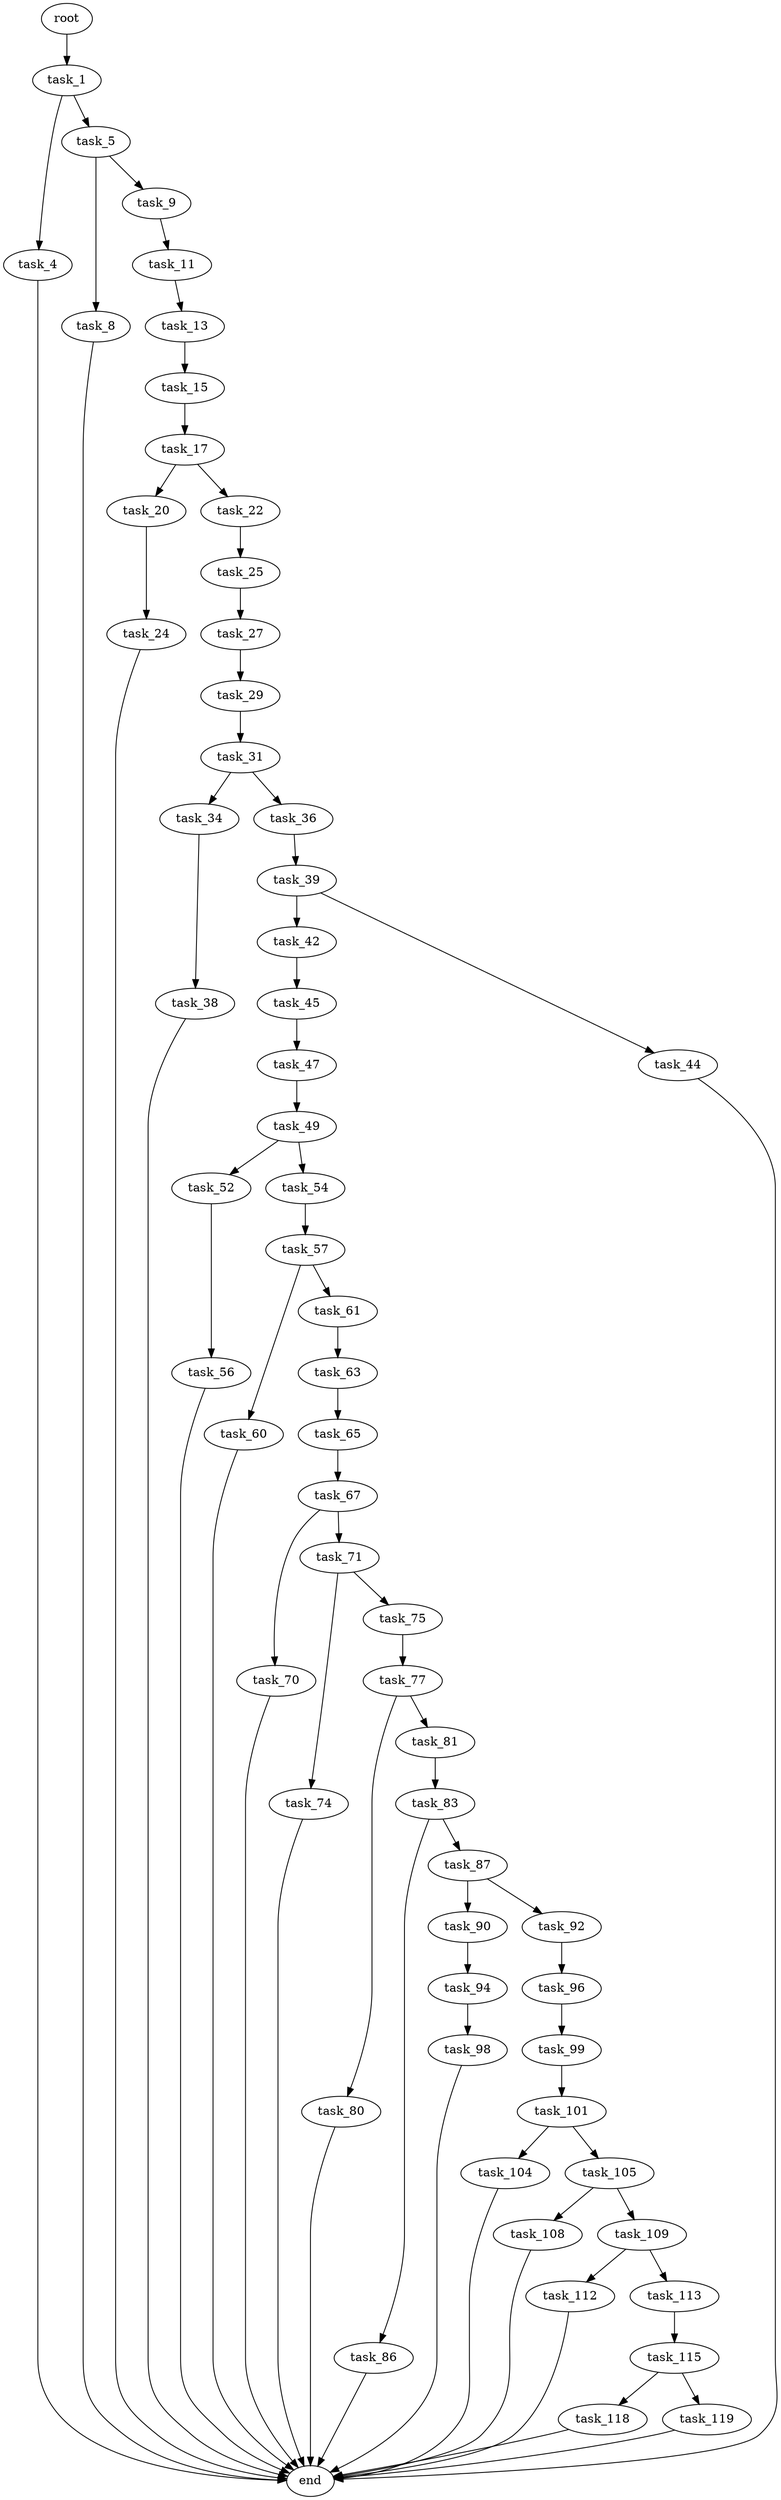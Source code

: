 digraph G {
  root [size="0.000000"];
  task_1 [size="28991029248.000000"];
  task_4 [size="28991029248.000000"];
  task_5 [size="1233157672.000000"];
  end [size="0.000000"];
  task_8 [size="4190205870.000000"];
  task_9 [size="52927397212.000000"];
  task_11 [size="128392546152.000000"];
  task_13 [size="782757789696.000000"];
  task_15 [size="300904763058.000000"];
  task_17 [size="27182592791.000000"];
  task_20 [size="36760525508.000000"];
  task_22 [size="14636987988.000000"];
  task_24 [size="231928233984.000000"];
  task_25 [size="994993338539.000000"];
  task_27 [size="28991029248.000000"];
  task_29 [size="231928233984.000000"];
  task_31 [size="8589934592.000000"];
  task_34 [size="782757789696.000000"];
  task_36 [size="782757789696.000000"];
  task_38 [size="5449882470.000000"];
  task_39 [size="521002166880.000000"];
  task_42 [size="8589934592.000000"];
  task_44 [size="782757789696.000000"];
  task_45 [size="719833465509.000000"];
  task_47 [size="3633521666.000000"];
  task_49 [size="231928233984.000000"];
  task_52 [size="431739541792.000000"];
  task_54 [size="549755813888.000000"];
  task_56 [size="41814104145.000000"];
  task_57 [size="8589934592.000000"];
  task_60 [size="141789666924.000000"];
  task_61 [size="549755813888.000000"];
  task_63 [size="5285326968.000000"];
  task_65 [size="34692036396.000000"];
  task_67 [size="8589934592.000000"];
  task_70 [size="25596827313.000000"];
  task_71 [size="68719476736.000000"];
  task_74 [size="134217728000.000000"];
  task_75 [size="68719476736.000000"];
  task_77 [size="8073001797.000000"];
  task_80 [size="20048833068.000000"];
  task_81 [size="7366491318.000000"];
  task_83 [size="1865135658.000000"];
  task_86 [size="13951051335.000000"];
  task_87 [size="231928233984.000000"];
  task_90 [size="368293445632.000000"];
  task_92 [size="1073741824000.000000"];
  task_94 [size="25104568726.000000"];
  task_96 [size="817334454954.000000"];
  task_98 [size="752337484665.000000"];
  task_99 [size="30926027416.000000"];
  task_101 [size="8589934592.000000"];
  task_104 [size="1646446199.000000"];
  task_105 [size="6364060666.000000"];
  task_108 [size="312687584962.000000"];
  task_109 [size="8401219068.000000"];
  task_112 [size="166713846540.000000"];
  task_113 [size="48951933303.000000"];
  task_115 [size="14749004610.000000"];
  task_118 [size="5106315540.000000"];
  task_119 [size="68719476736.000000"];

  root -> task_1 [size="1.000000"];
  task_1 -> task_4 [size="75497472.000000"];
  task_1 -> task_5 [size="75497472.000000"];
  task_4 -> end [size="1.000000"];
  task_5 -> task_8 [size="33554432.000000"];
  task_5 -> task_9 [size="33554432.000000"];
  task_8 -> end [size="1.000000"];
  task_9 -> task_11 [size="838860800.000000"];
  task_11 -> task_13 [size="134217728.000000"];
  task_13 -> task_15 [size="679477248.000000"];
  task_15 -> task_17 [size="209715200.000000"];
  task_17 -> task_20 [size="838860800.000000"];
  task_17 -> task_22 [size="838860800.000000"];
  task_20 -> task_24 [size="679477248.000000"];
  task_22 -> task_25 [size="301989888.000000"];
  task_24 -> end [size="1.000000"];
  task_25 -> task_27 [size="838860800.000000"];
  task_27 -> task_29 [size="75497472.000000"];
  task_29 -> task_31 [size="301989888.000000"];
  task_31 -> task_34 [size="33554432.000000"];
  task_31 -> task_36 [size="33554432.000000"];
  task_34 -> task_38 [size="679477248.000000"];
  task_36 -> task_39 [size="679477248.000000"];
  task_38 -> end [size="1.000000"];
  task_39 -> task_42 [size="536870912.000000"];
  task_39 -> task_44 [size="536870912.000000"];
  task_42 -> task_45 [size="33554432.000000"];
  task_44 -> end [size="1.000000"];
  task_45 -> task_47 [size="838860800.000000"];
  task_47 -> task_49 [size="75497472.000000"];
  task_49 -> task_52 [size="301989888.000000"];
  task_49 -> task_54 [size="301989888.000000"];
  task_52 -> task_56 [size="536870912.000000"];
  task_54 -> task_57 [size="536870912.000000"];
  task_56 -> end [size="1.000000"];
  task_57 -> task_60 [size="33554432.000000"];
  task_57 -> task_61 [size="33554432.000000"];
  task_60 -> end [size="1.000000"];
  task_61 -> task_63 [size="536870912.000000"];
  task_63 -> task_65 [size="134217728.000000"];
  task_65 -> task_67 [size="134217728.000000"];
  task_67 -> task_70 [size="33554432.000000"];
  task_67 -> task_71 [size="33554432.000000"];
  task_70 -> end [size="1.000000"];
  task_71 -> task_74 [size="134217728.000000"];
  task_71 -> task_75 [size="134217728.000000"];
  task_74 -> end [size="1.000000"];
  task_75 -> task_77 [size="134217728.000000"];
  task_77 -> task_80 [size="301989888.000000"];
  task_77 -> task_81 [size="301989888.000000"];
  task_80 -> end [size="1.000000"];
  task_81 -> task_83 [size="536870912.000000"];
  task_83 -> task_86 [size="33554432.000000"];
  task_83 -> task_87 [size="33554432.000000"];
  task_86 -> end [size="1.000000"];
  task_87 -> task_90 [size="301989888.000000"];
  task_87 -> task_92 [size="301989888.000000"];
  task_90 -> task_94 [size="411041792.000000"];
  task_92 -> task_96 [size="838860800.000000"];
  task_94 -> task_98 [size="33554432.000000"];
  task_96 -> task_99 [size="838860800.000000"];
  task_98 -> end [size="1.000000"];
  task_99 -> task_101 [size="536870912.000000"];
  task_101 -> task_104 [size="33554432.000000"];
  task_101 -> task_105 [size="33554432.000000"];
  task_104 -> end [size="1.000000"];
  task_105 -> task_108 [size="134217728.000000"];
  task_105 -> task_109 [size="134217728.000000"];
  task_108 -> end [size="1.000000"];
  task_109 -> task_112 [size="536870912.000000"];
  task_109 -> task_113 [size="536870912.000000"];
  task_112 -> end [size="1.000000"];
  task_113 -> task_115 [size="838860800.000000"];
  task_115 -> task_118 [size="301989888.000000"];
  task_115 -> task_119 [size="301989888.000000"];
  task_118 -> end [size="1.000000"];
  task_119 -> end [size="1.000000"];
}
